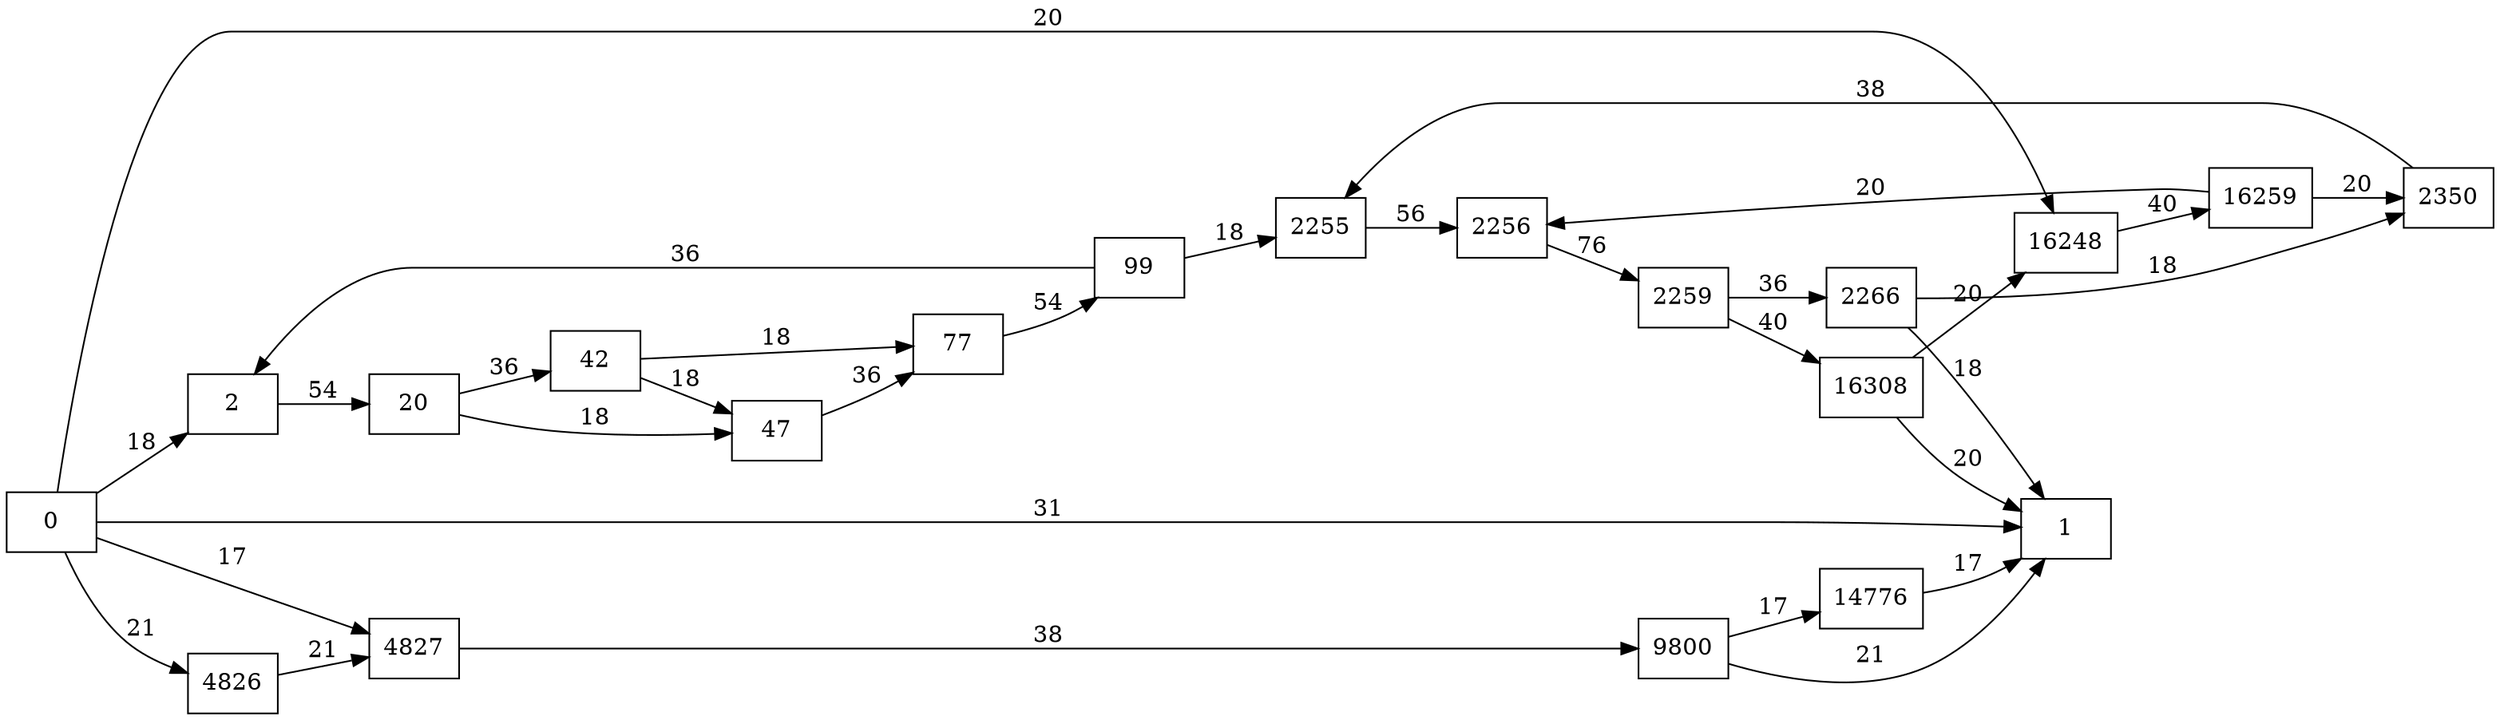 digraph {
	graph [rankdir=LR]
	node [shape=rectangle]
	2 -> 20 [label=54]
	20 -> 42 [label=36]
	20 -> 47 [label=18]
	42 -> 47 [label=18]
	42 -> 77 [label=18]
	47 -> 77 [label=36]
	77 -> 99 [label=54]
	99 -> 2 [label=36]
	99 -> 2255 [label=18]
	2255 -> 2256 [label=56]
	2256 -> 2259 [label=76]
	2259 -> 2266 [label=36]
	2259 -> 16308 [label=40]
	2266 -> 2350 [label=18]
	2266 -> 1 [label=18]
	2350 -> 2255 [label=38]
	4826 -> 4827 [label=21]
	4827 -> 9800 [label=38]
	9800 -> 14776 [label=17]
	9800 -> 1 [label=21]
	14776 -> 1 [label=17]
	16248 -> 16259 [label=40]
	16259 -> 2350 [label=20]
	16259 -> 2256 [label=20]
	16308 -> 16248 [label=20]
	16308 -> 1 [label=20]
	0 -> 2 [label=18]
	0 -> 4826 [label=21]
	0 -> 4827 [label=17]
	0 -> 1 [label=31]
	0 -> 16248 [label=20]
}
